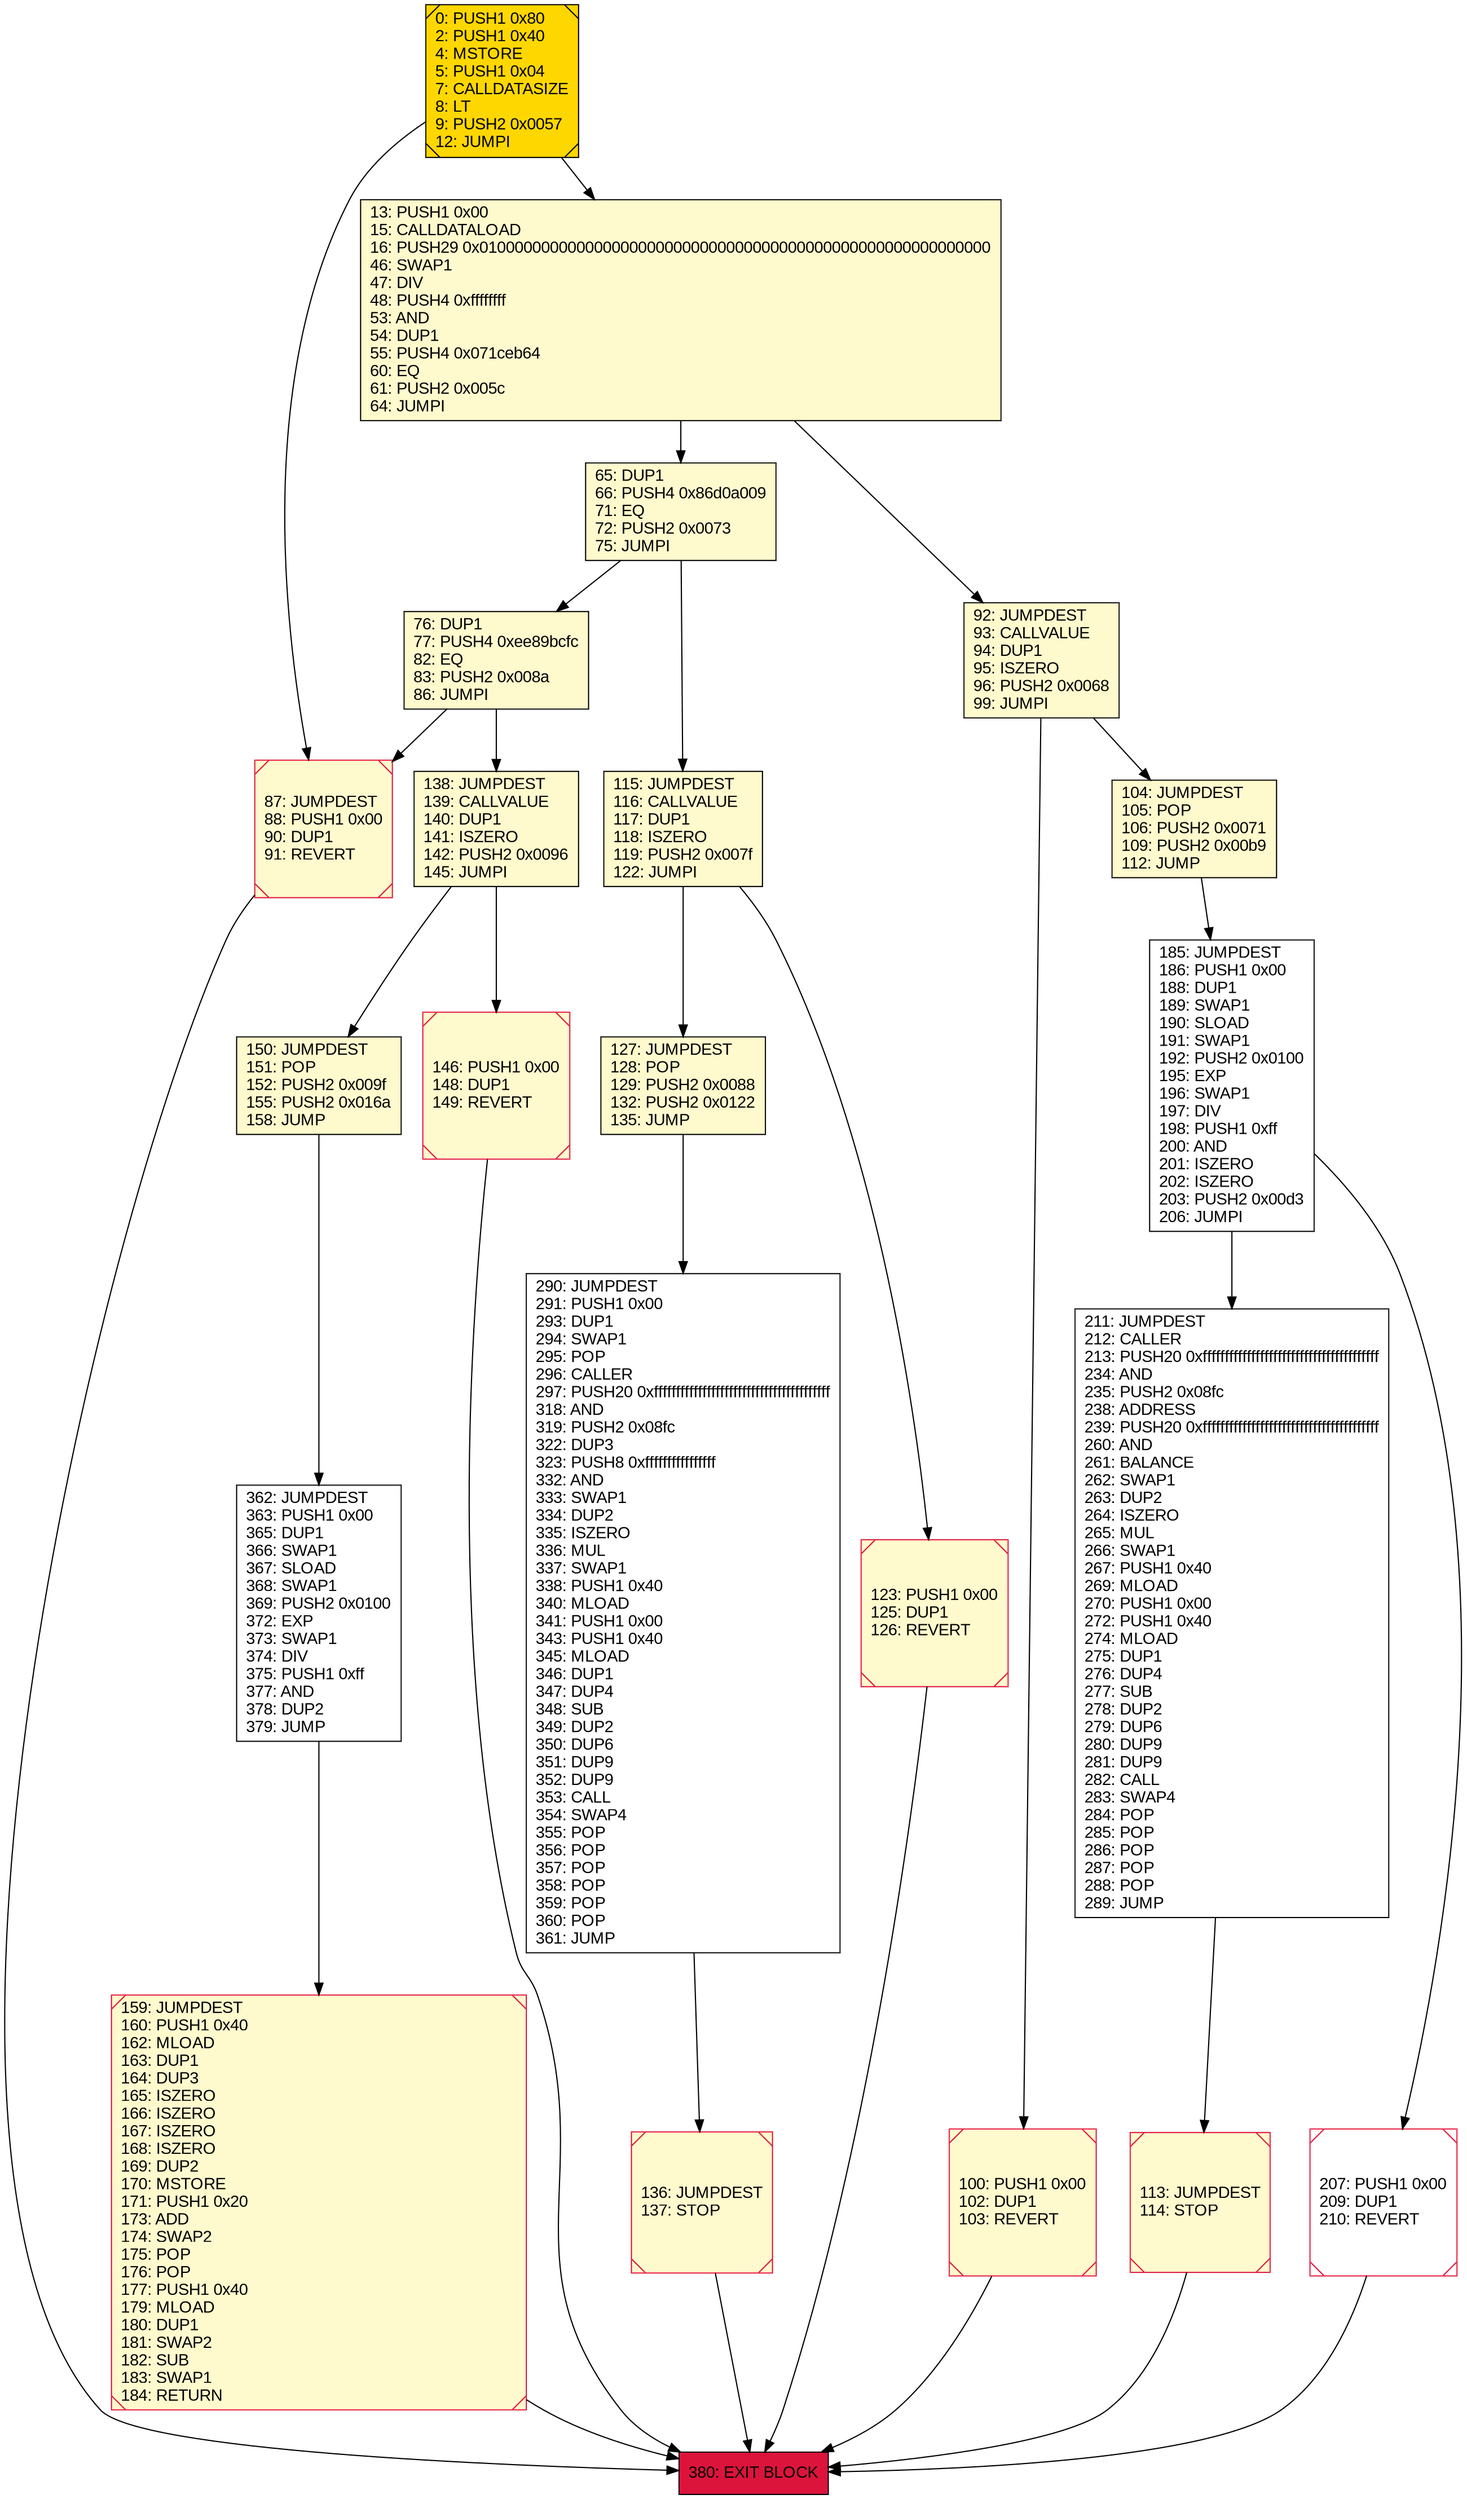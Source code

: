digraph G {
bgcolor=transparent rankdir=UD;
node [shape=box style=filled color=black fillcolor=white fontname=arial fontcolor=black];
76 [label="76: DUP1\l77: PUSH4 0xee89bcfc\l82: EQ\l83: PUSH2 0x008a\l86: JUMPI\l" fillcolor=lemonchiffon ];
138 [label="138: JUMPDEST\l139: CALLVALUE\l140: DUP1\l141: ISZERO\l142: PUSH2 0x0096\l145: JUMPI\l" fillcolor=lemonchiffon ];
159 [label="159: JUMPDEST\l160: PUSH1 0x40\l162: MLOAD\l163: DUP1\l164: DUP3\l165: ISZERO\l166: ISZERO\l167: ISZERO\l168: ISZERO\l169: DUP2\l170: MSTORE\l171: PUSH1 0x20\l173: ADD\l174: SWAP2\l175: POP\l176: POP\l177: PUSH1 0x40\l179: MLOAD\l180: DUP1\l181: SWAP2\l182: SUB\l183: SWAP1\l184: RETURN\l" fillcolor=lemonchiffon shape=Msquare color=crimson ];
100 [label="100: PUSH1 0x00\l102: DUP1\l103: REVERT\l" fillcolor=lemonchiffon shape=Msquare color=crimson ];
113 [label="113: JUMPDEST\l114: STOP\l" fillcolor=lemonchiffon shape=Msquare color=crimson ];
115 [label="115: JUMPDEST\l116: CALLVALUE\l117: DUP1\l118: ISZERO\l119: PUSH2 0x007f\l122: JUMPI\l" fillcolor=lemonchiffon ];
290 [label="290: JUMPDEST\l291: PUSH1 0x00\l293: DUP1\l294: SWAP1\l295: POP\l296: CALLER\l297: PUSH20 0xffffffffffffffffffffffffffffffffffffffff\l318: AND\l319: PUSH2 0x08fc\l322: DUP3\l323: PUSH8 0xffffffffffffffff\l332: AND\l333: SWAP1\l334: DUP2\l335: ISZERO\l336: MUL\l337: SWAP1\l338: PUSH1 0x40\l340: MLOAD\l341: PUSH1 0x00\l343: PUSH1 0x40\l345: MLOAD\l346: DUP1\l347: DUP4\l348: SUB\l349: DUP2\l350: DUP6\l351: DUP9\l352: DUP9\l353: CALL\l354: SWAP4\l355: POP\l356: POP\l357: POP\l358: POP\l359: POP\l360: POP\l361: JUMP\l" ];
150 [label="150: JUMPDEST\l151: POP\l152: PUSH2 0x009f\l155: PUSH2 0x016a\l158: JUMP\l" fillcolor=lemonchiffon ];
211 [label="211: JUMPDEST\l212: CALLER\l213: PUSH20 0xffffffffffffffffffffffffffffffffffffffff\l234: AND\l235: PUSH2 0x08fc\l238: ADDRESS\l239: PUSH20 0xffffffffffffffffffffffffffffffffffffffff\l260: AND\l261: BALANCE\l262: SWAP1\l263: DUP2\l264: ISZERO\l265: MUL\l266: SWAP1\l267: PUSH1 0x40\l269: MLOAD\l270: PUSH1 0x00\l272: PUSH1 0x40\l274: MLOAD\l275: DUP1\l276: DUP4\l277: SUB\l278: DUP2\l279: DUP6\l280: DUP9\l281: DUP9\l282: CALL\l283: SWAP4\l284: POP\l285: POP\l286: POP\l287: POP\l288: POP\l289: JUMP\l" ];
362 [label="362: JUMPDEST\l363: PUSH1 0x00\l365: DUP1\l366: SWAP1\l367: SLOAD\l368: SWAP1\l369: PUSH2 0x0100\l372: EXP\l373: SWAP1\l374: DIV\l375: PUSH1 0xff\l377: AND\l378: DUP2\l379: JUMP\l" ];
207 [label="207: PUSH1 0x00\l209: DUP1\l210: REVERT\l" shape=Msquare color=crimson ];
65 [label="65: DUP1\l66: PUSH4 0x86d0a009\l71: EQ\l72: PUSH2 0x0073\l75: JUMPI\l" fillcolor=lemonchiffon ];
185 [label="185: JUMPDEST\l186: PUSH1 0x00\l188: DUP1\l189: SWAP1\l190: SLOAD\l191: SWAP1\l192: PUSH2 0x0100\l195: EXP\l196: SWAP1\l197: DIV\l198: PUSH1 0xff\l200: AND\l201: ISZERO\l202: ISZERO\l203: PUSH2 0x00d3\l206: JUMPI\l" ];
87 [label="87: JUMPDEST\l88: PUSH1 0x00\l90: DUP1\l91: REVERT\l" fillcolor=lemonchiffon shape=Msquare color=crimson ];
104 [label="104: JUMPDEST\l105: POP\l106: PUSH2 0x0071\l109: PUSH2 0x00b9\l112: JUMP\l" fillcolor=lemonchiffon ];
146 [label="146: PUSH1 0x00\l148: DUP1\l149: REVERT\l" fillcolor=lemonchiffon shape=Msquare color=crimson ];
13 [label="13: PUSH1 0x00\l15: CALLDATALOAD\l16: PUSH29 0x0100000000000000000000000000000000000000000000000000000000\l46: SWAP1\l47: DIV\l48: PUSH4 0xffffffff\l53: AND\l54: DUP1\l55: PUSH4 0x071ceb64\l60: EQ\l61: PUSH2 0x005c\l64: JUMPI\l" fillcolor=lemonchiffon ];
127 [label="127: JUMPDEST\l128: POP\l129: PUSH2 0x0088\l132: PUSH2 0x0122\l135: JUMP\l" fillcolor=lemonchiffon ];
92 [label="92: JUMPDEST\l93: CALLVALUE\l94: DUP1\l95: ISZERO\l96: PUSH2 0x0068\l99: JUMPI\l" fillcolor=lemonchiffon ];
123 [label="123: PUSH1 0x00\l125: DUP1\l126: REVERT\l" fillcolor=lemonchiffon shape=Msquare color=crimson ];
0 [label="0: PUSH1 0x80\l2: PUSH1 0x40\l4: MSTORE\l5: PUSH1 0x04\l7: CALLDATASIZE\l8: LT\l9: PUSH2 0x0057\l12: JUMPI\l" fillcolor=lemonchiffon shape=Msquare fillcolor=gold ];
380 [label="380: EXIT BLOCK\l" fillcolor=crimson ];
136 [label="136: JUMPDEST\l137: STOP\l" fillcolor=lemonchiffon shape=Msquare color=crimson ];
76 -> 138;
104 -> 185;
92 -> 104;
13 -> 92;
138 -> 150;
146 -> 380;
138 -> 146;
65 -> 76;
207 -> 380;
290 -> 136;
65 -> 115;
113 -> 380;
92 -> 100;
127 -> 290;
185 -> 211;
159 -> 380;
136 -> 380;
150 -> 362;
13 -> 65;
123 -> 380;
0 -> 13;
211 -> 113;
362 -> 159;
0 -> 87;
87 -> 380;
76 -> 87;
115 -> 123;
100 -> 380;
115 -> 127;
185 -> 207;
}
